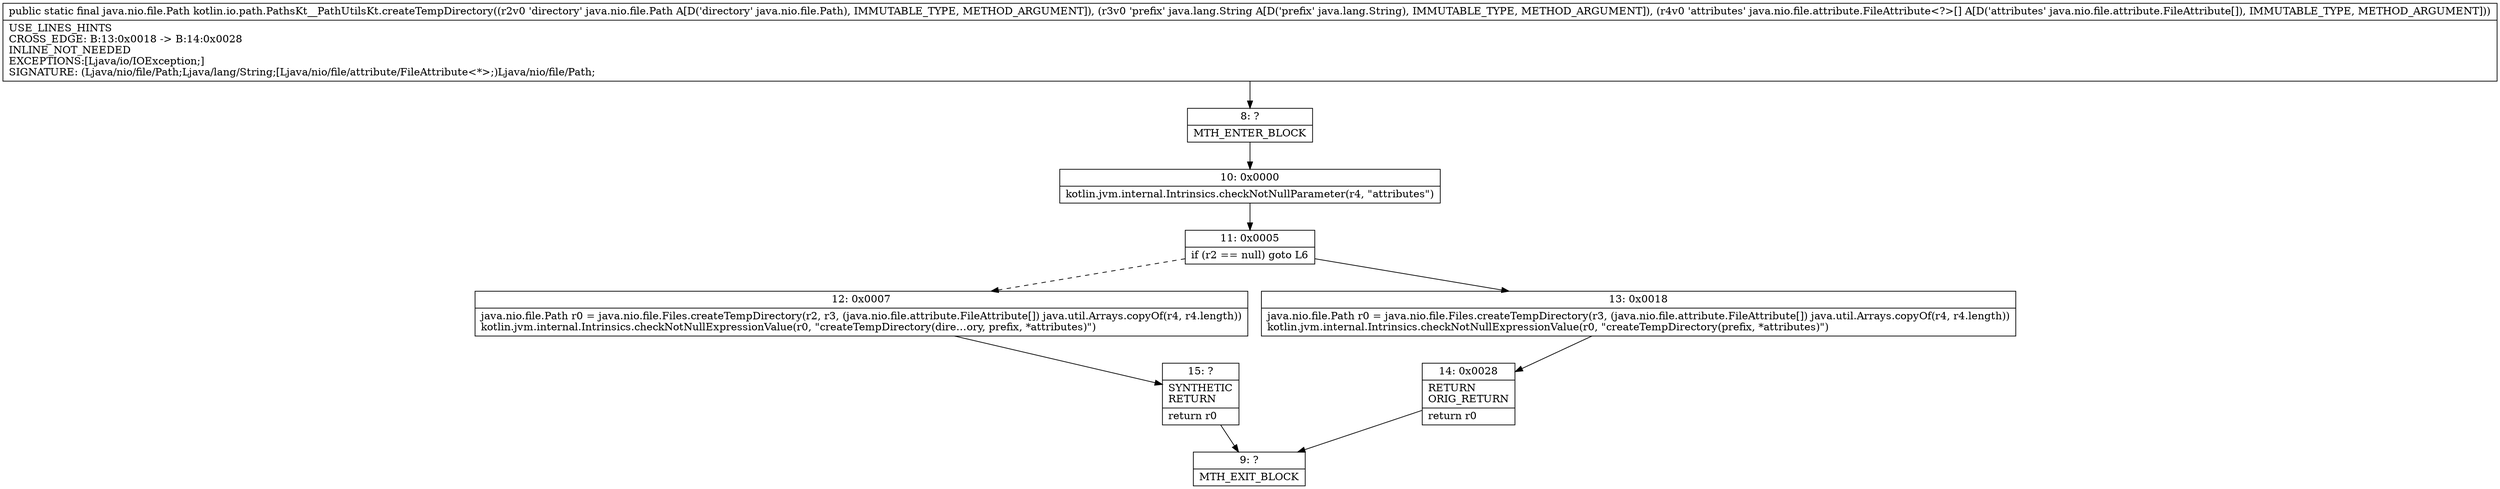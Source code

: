 digraph "CFG forkotlin.io.path.PathsKt__PathUtilsKt.createTempDirectory(Ljava\/nio\/file\/Path;Ljava\/lang\/String;[Ljava\/nio\/file\/attribute\/FileAttribute;)Ljava\/nio\/file\/Path;" {
Node_8 [shape=record,label="{8\:\ ?|MTH_ENTER_BLOCK\l}"];
Node_10 [shape=record,label="{10\:\ 0x0000|kotlin.jvm.internal.Intrinsics.checkNotNullParameter(r4, \"attributes\")\l}"];
Node_11 [shape=record,label="{11\:\ 0x0005|if (r2 == null) goto L6\l}"];
Node_12 [shape=record,label="{12\:\ 0x0007|java.nio.file.Path r0 = java.nio.file.Files.createTempDirectory(r2, r3, (java.nio.file.attribute.FileAttribute[]) java.util.Arrays.copyOf(r4, r4.length))\lkotlin.jvm.internal.Intrinsics.checkNotNullExpressionValue(r0, \"createTempDirectory(dire…ory, prefix, *attributes)\")\l}"];
Node_15 [shape=record,label="{15\:\ ?|SYNTHETIC\lRETURN\l|return r0\l}"];
Node_9 [shape=record,label="{9\:\ ?|MTH_EXIT_BLOCK\l}"];
Node_13 [shape=record,label="{13\:\ 0x0018|java.nio.file.Path r0 = java.nio.file.Files.createTempDirectory(r3, (java.nio.file.attribute.FileAttribute[]) java.util.Arrays.copyOf(r4, r4.length))\lkotlin.jvm.internal.Intrinsics.checkNotNullExpressionValue(r0, \"createTempDirectory(prefix, *attributes)\")\l}"];
Node_14 [shape=record,label="{14\:\ 0x0028|RETURN\lORIG_RETURN\l|return r0\l}"];
MethodNode[shape=record,label="{public static final java.nio.file.Path kotlin.io.path.PathsKt__PathUtilsKt.createTempDirectory((r2v0 'directory' java.nio.file.Path A[D('directory' java.nio.file.Path), IMMUTABLE_TYPE, METHOD_ARGUMENT]), (r3v0 'prefix' java.lang.String A[D('prefix' java.lang.String), IMMUTABLE_TYPE, METHOD_ARGUMENT]), (r4v0 'attributes' java.nio.file.attribute.FileAttribute\<?\>[] A[D('attributes' java.nio.file.attribute.FileAttribute[]), IMMUTABLE_TYPE, METHOD_ARGUMENT]))  | USE_LINES_HINTS\lCROSS_EDGE: B:13:0x0018 \-\> B:14:0x0028\lINLINE_NOT_NEEDED\lEXCEPTIONS:[Ljava\/io\/IOException;]\lSIGNATURE: (Ljava\/nio\/file\/Path;Ljava\/lang\/String;[Ljava\/nio\/file\/attribute\/FileAttribute\<*\>;)Ljava\/nio\/file\/Path;\l}"];
MethodNode -> Node_8;Node_8 -> Node_10;
Node_10 -> Node_11;
Node_11 -> Node_12[style=dashed];
Node_11 -> Node_13;
Node_12 -> Node_15;
Node_15 -> Node_9;
Node_13 -> Node_14;
Node_14 -> Node_9;
}

